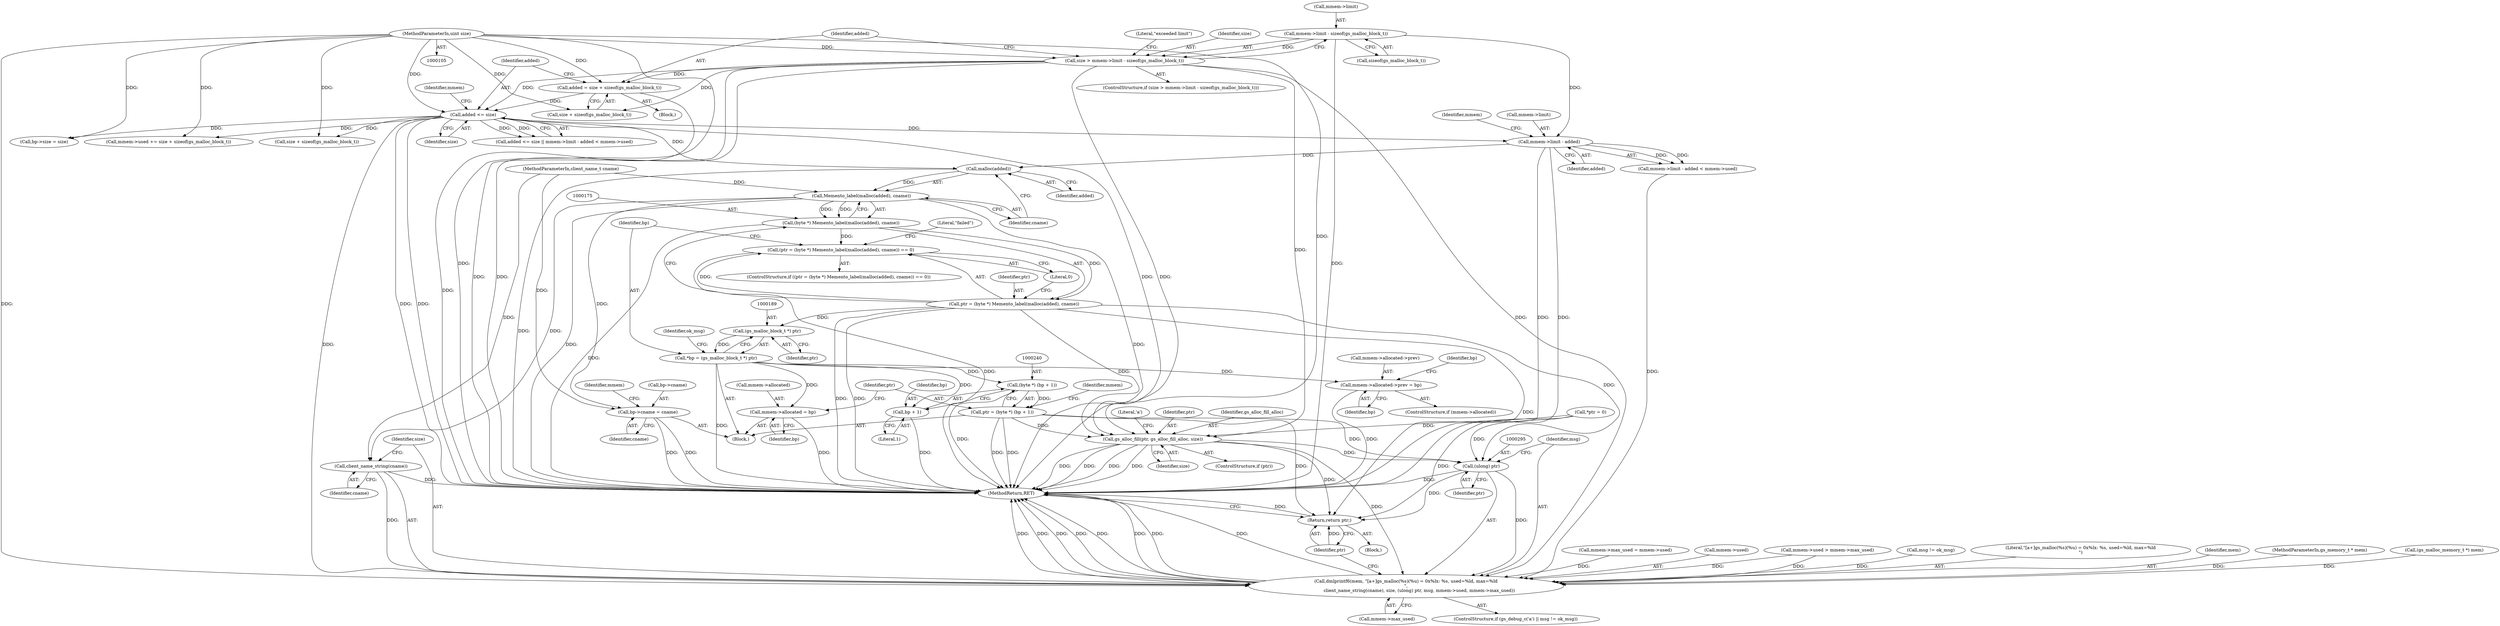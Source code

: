 digraph "0_moodle_0c0b0859ae1aba64861599f0e7f74f143f305932@API" {
"1000177" [label="(Call,malloc(added))"];
"1000155" [label="(Call,added <= size)"];
"1000147" [label="(Call,added = size + sizeof(gs_malloc_block_t))"];
"1000133" [label="(Call,size > mmem->limit - sizeof(gs_malloc_block_t))"];
"1000107" [label="(MethodParameterIn,uint size)"];
"1000135" [label="(Call,mmem->limit - sizeof(gs_malloc_block_t))"];
"1000159" [label="(Call,mmem->limit - added)"];
"1000176" [label="(Call,Memento_label(malloc(added), cname))"];
"1000174" [label="(Call,(byte *) Memento_label(malloc(added), cname))"];
"1000171" [label="(Call,(ptr = (byte *) Memento_label(malloc(added), cname)) == 0)"];
"1000172" [label="(Call,ptr = (byte *) Memento_label(malloc(added), cname))"];
"1000188" [label="(Call,(gs_malloc_block_t *) ptr)"];
"1000186" [label="(Call,*bp = (gs_malloc_block_t *) ptr)"];
"1000197" [label="(Call,mmem->allocated->prev = bp)"];
"1000232" [label="(Call,mmem->allocated = bp)"];
"1000239" [label="(Call,(byte *) (bp + 1))"];
"1000237" [label="(Call,ptr = (byte *) (bp + 1))"];
"1000277" [label="(Call,gs_alloc_fill(ptr, gs_alloc_fill_alloc, size))"];
"1000288" [label="(Call,dmlprintf6(mem, \"[a+]gs_malloc(%s)(%u) = 0x%lx: %s, used=%ld, max=%ld\n\",\n                   client_name_string(cname), size, (ulong) ptr, msg, mmem->used, mmem->max_used))"];
"1000294" [label="(Call,(ulong) ptr)"];
"1000304" [label="(Return,return ptr;)"];
"1000241" [label="(Call,bp + 1)"];
"1000227" [label="(Call,bp->cname = cname)"];
"1000291" [label="(Call,client_name_string(cname))"];
"1000227" [label="(Call,bp->cname = cname)"];
"1000133" [label="(Call,size > mmem->limit - sizeof(gs_malloc_block_t))"];
"1000177" [label="(Call,malloc(added))"];
"1000241" [label="(Call,bp + 1)"];
"1000275" [label="(ControlStructure,if (ptr))"];
"1000279" [label="(Identifier,gs_alloc_fill_alloc)"];
"1000277" [label="(Call,gs_alloc_fill(ptr, gs_alloc_fill_alloc, size))"];
"1000134" [label="(Identifier,size)"];
"1000203" [label="(Identifier,bp)"];
"1000187" [label="(Identifier,bp)"];
"1000233" [label="(Call,mmem->allocated)"];
"1000301" [label="(Call,mmem->max_used)"];
"1000135" [label="(Call,mmem->limit - sizeof(gs_malloc_block_t))"];
"1000139" [label="(Call,sizeof(gs_malloc_block_t))"];
"1000260" [label="(Call,mmem->max_used = mmem->used)"];
"1000298" [label="(Call,mmem->used)"];
"1000180" [label="(Literal,0)"];
"1000297" [label="(Identifier,msg)"];
"1000109" [label="(Block,)"];
"1000132" [label="(ControlStructure,if (size > mmem->limit - sizeof(gs_malloc_block_t)))"];
"1000188" [label="(Call,(gs_malloc_block_t *) ptr)"];
"1000172" [label="(Call,ptr = (byte *) Memento_label(malloc(added), cname))"];
"1000246" [label="(Identifier,mmem)"];
"1000179" [label="(Identifier,cname)"];
"1000165" [label="(Identifier,mmem)"];
"1000173" [label="(Identifier,ptr)"];
"1000253" [label="(Call,mmem->used > mmem->max_used)"];
"1000159" [label="(Call,mmem->limit - added)"];
"1000198" [label="(Call,mmem->allocated->prev)"];
"1000157" [label="(Identifier,size)"];
"1000117" [label="(Call,*ptr = 0)"];
"1000107" [label="(MethodParameterIn,uint size)"];
"1000306" [label="(MethodReturn,RET)"];
"1000284" [label="(Literal,'a')"];
"1000242" [label="(Identifier,bp)"];
"1000148" [label="(Identifier,added)"];
"1000228" [label="(Call,bp->cname)"];
"1000232" [label="(Call,mmem->allocated = bp)"];
"1000154" [label="(Call,added <= size || mmem->limit - added < mmem->used)"];
"1000305" [label="(Identifier,ptr)"];
"1000216" [label="(Call,bp->size = size)"];
"1000143" [label="(Literal,\"exceeded limit\")"];
"1000190" [label="(Identifier,ptr)"];
"1000161" [label="(Identifier,mmem)"];
"1000285" [label="(Call,msg != ok_msg)"];
"1000291" [label="(Call,client_name_string(cname))"];
"1000186" [label="(Call,*bp = (gs_malloc_block_t *) ptr)"];
"1000184" [label="(Block,)"];
"1000155" [label="(Call,added <= size)"];
"1000292" [label="(Identifier,cname)"];
"1000234" [label="(Identifier,mmem)"];
"1000108" [label="(MethodParameterIn,client_name_t cname)"];
"1000197" [label="(Call,mmem->allocated->prev = bp)"];
"1000248" [label="(Call,size + sizeof(gs_malloc_block_t))"];
"1000244" [label="(Call,mmem->used += size + sizeof(gs_malloc_block_t))"];
"1000176" [label="(Call,Memento_label(malloc(added), cname))"];
"1000170" [label="(ControlStructure,if ((ptr = (byte *) Memento_label(malloc(added), cname)) == 0))"];
"1000290" [label="(Literal,\"[a+]gs_malloc(%s)(%u) = 0x%lx: %s, used=%ld, max=%ld\n\")"];
"1000158" [label="(Call,mmem->limit - added < mmem->used)"];
"1000149" [label="(Call,size + sizeof(gs_malloc_block_t))"];
"1000163" [label="(Identifier,added)"];
"1000238" [label="(Identifier,ptr)"];
"1000293" [label="(Identifier,size)"];
"1000304" [label="(Return,return ptr;)"];
"1000147" [label="(Call,added = size + sizeof(gs_malloc_block_t))"];
"1000193" [label="(ControlStructure,if (mmem->allocated))"];
"1000294" [label="(Call,(ulong) ptr)"];
"1000288" [label="(Call,dmlprintf6(mem, \"[a+]gs_malloc(%s)(%u) = 0x%lx: %s, used=%ld, max=%ld\n\",\n                   client_name_string(cname), size, (ulong) ptr, msg, mmem->used, mmem->max_used))"];
"1000192" [label="(Identifier,ok_msg)"];
"1000289" [label="(Identifier,mem)"];
"1000156" [label="(Identifier,added)"];
"1000239" [label="(Call,(byte *) (bp + 1))"];
"1000280" [label="(Identifier,size)"];
"1000296" [label="(Identifier,ptr)"];
"1000182" [label="(Literal,\"failed\")"];
"1000174" [label="(Call,(byte *) Memento_label(malloc(added), cname))"];
"1000145" [label="(Block,)"];
"1000171" [label="(Call,(ptr = (byte *) Memento_label(malloc(added), cname)) == 0)"];
"1000178" [label="(Identifier,added)"];
"1000281" [label="(ControlStructure,if (gs_debug_c('a') || msg != ok_msg))"];
"1000236" [label="(Identifier,bp)"];
"1000106" [label="(MethodParameterIn,gs_memory_t * mem)"];
"1000231" [label="(Identifier,cname)"];
"1000237" [label="(Call,ptr = (byte *) (bp + 1))"];
"1000206" [label="(Identifier,bp)"];
"1000113" [label="(Call,(gs_malloc_memory_t *) mem)"];
"1000243" [label="(Literal,1)"];
"1000278" [label="(Identifier,ptr)"];
"1000160" [label="(Call,mmem->limit)"];
"1000136" [label="(Call,mmem->limit)"];
"1000177" -> "1000176"  [label="AST: "];
"1000177" -> "1000178"  [label="CFG: "];
"1000178" -> "1000177"  [label="AST: "];
"1000179" -> "1000177"  [label="CFG: "];
"1000177" -> "1000306"  [label="DDG: "];
"1000177" -> "1000176"  [label="DDG: "];
"1000155" -> "1000177"  [label="DDG: "];
"1000159" -> "1000177"  [label="DDG: "];
"1000155" -> "1000154"  [label="AST: "];
"1000155" -> "1000157"  [label="CFG: "];
"1000156" -> "1000155"  [label="AST: "];
"1000157" -> "1000155"  [label="AST: "];
"1000161" -> "1000155"  [label="CFG: "];
"1000154" -> "1000155"  [label="CFG: "];
"1000155" -> "1000306"  [label="DDG: "];
"1000155" -> "1000306"  [label="DDG: "];
"1000155" -> "1000154"  [label="DDG: "];
"1000155" -> "1000154"  [label="DDG: "];
"1000147" -> "1000155"  [label="DDG: "];
"1000107" -> "1000155"  [label="DDG: "];
"1000133" -> "1000155"  [label="DDG: "];
"1000155" -> "1000159"  [label="DDG: "];
"1000155" -> "1000216"  [label="DDG: "];
"1000155" -> "1000244"  [label="DDG: "];
"1000155" -> "1000248"  [label="DDG: "];
"1000155" -> "1000277"  [label="DDG: "];
"1000155" -> "1000288"  [label="DDG: "];
"1000147" -> "1000145"  [label="AST: "];
"1000147" -> "1000149"  [label="CFG: "];
"1000148" -> "1000147"  [label="AST: "];
"1000149" -> "1000147"  [label="AST: "];
"1000156" -> "1000147"  [label="CFG: "];
"1000147" -> "1000306"  [label="DDG: "];
"1000133" -> "1000147"  [label="DDG: "];
"1000107" -> "1000147"  [label="DDG: "];
"1000133" -> "1000132"  [label="AST: "];
"1000133" -> "1000135"  [label="CFG: "];
"1000134" -> "1000133"  [label="AST: "];
"1000135" -> "1000133"  [label="AST: "];
"1000143" -> "1000133"  [label="CFG: "];
"1000148" -> "1000133"  [label="CFG: "];
"1000133" -> "1000306"  [label="DDG: "];
"1000133" -> "1000306"  [label="DDG: "];
"1000133" -> "1000306"  [label="DDG: "];
"1000107" -> "1000133"  [label="DDG: "];
"1000135" -> "1000133"  [label="DDG: "];
"1000133" -> "1000149"  [label="DDG: "];
"1000133" -> "1000277"  [label="DDG: "];
"1000133" -> "1000288"  [label="DDG: "];
"1000107" -> "1000105"  [label="AST: "];
"1000107" -> "1000306"  [label="DDG: "];
"1000107" -> "1000149"  [label="DDG: "];
"1000107" -> "1000216"  [label="DDG: "];
"1000107" -> "1000244"  [label="DDG: "];
"1000107" -> "1000248"  [label="DDG: "];
"1000107" -> "1000277"  [label="DDG: "];
"1000107" -> "1000288"  [label="DDG: "];
"1000135" -> "1000139"  [label="CFG: "];
"1000136" -> "1000135"  [label="AST: "];
"1000139" -> "1000135"  [label="AST: "];
"1000135" -> "1000306"  [label="DDG: "];
"1000135" -> "1000159"  [label="DDG: "];
"1000159" -> "1000158"  [label="AST: "];
"1000159" -> "1000163"  [label="CFG: "];
"1000160" -> "1000159"  [label="AST: "];
"1000163" -> "1000159"  [label="AST: "];
"1000165" -> "1000159"  [label="CFG: "];
"1000159" -> "1000306"  [label="DDG: "];
"1000159" -> "1000306"  [label="DDG: "];
"1000159" -> "1000158"  [label="DDG: "];
"1000159" -> "1000158"  [label="DDG: "];
"1000176" -> "1000174"  [label="AST: "];
"1000176" -> "1000179"  [label="CFG: "];
"1000179" -> "1000176"  [label="AST: "];
"1000174" -> "1000176"  [label="CFG: "];
"1000176" -> "1000306"  [label="DDG: "];
"1000176" -> "1000306"  [label="DDG: "];
"1000176" -> "1000174"  [label="DDG: "];
"1000176" -> "1000174"  [label="DDG: "];
"1000108" -> "1000176"  [label="DDG: "];
"1000176" -> "1000227"  [label="DDG: "];
"1000176" -> "1000291"  [label="DDG: "];
"1000174" -> "1000172"  [label="AST: "];
"1000175" -> "1000174"  [label="AST: "];
"1000172" -> "1000174"  [label="CFG: "];
"1000174" -> "1000306"  [label="DDG: "];
"1000174" -> "1000171"  [label="DDG: "];
"1000174" -> "1000172"  [label="DDG: "];
"1000171" -> "1000170"  [label="AST: "];
"1000171" -> "1000180"  [label="CFG: "];
"1000172" -> "1000171"  [label="AST: "];
"1000180" -> "1000171"  [label="AST: "];
"1000182" -> "1000171"  [label="CFG: "];
"1000187" -> "1000171"  [label="CFG: "];
"1000171" -> "1000306"  [label="DDG: "];
"1000172" -> "1000171"  [label="DDG: "];
"1000173" -> "1000172"  [label="AST: "];
"1000180" -> "1000172"  [label="CFG: "];
"1000172" -> "1000306"  [label="DDG: "];
"1000172" -> "1000306"  [label="DDG: "];
"1000172" -> "1000188"  [label="DDG: "];
"1000172" -> "1000277"  [label="DDG: "];
"1000172" -> "1000294"  [label="DDG: "];
"1000172" -> "1000304"  [label="DDG: "];
"1000188" -> "1000186"  [label="AST: "];
"1000188" -> "1000190"  [label="CFG: "];
"1000189" -> "1000188"  [label="AST: "];
"1000190" -> "1000188"  [label="AST: "];
"1000186" -> "1000188"  [label="CFG: "];
"1000188" -> "1000186"  [label="DDG: "];
"1000186" -> "1000184"  [label="AST: "];
"1000187" -> "1000186"  [label="AST: "];
"1000192" -> "1000186"  [label="CFG: "];
"1000186" -> "1000306"  [label="DDG: "];
"1000186" -> "1000197"  [label="DDG: "];
"1000186" -> "1000232"  [label="DDG: "];
"1000186" -> "1000239"  [label="DDG: "];
"1000186" -> "1000241"  [label="DDG: "];
"1000197" -> "1000193"  [label="AST: "];
"1000197" -> "1000203"  [label="CFG: "];
"1000198" -> "1000197"  [label="AST: "];
"1000203" -> "1000197"  [label="AST: "];
"1000206" -> "1000197"  [label="CFG: "];
"1000197" -> "1000306"  [label="DDG: "];
"1000232" -> "1000184"  [label="AST: "];
"1000232" -> "1000236"  [label="CFG: "];
"1000233" -> "1000232"  [label="AST: "];
"1000236" -> "1000232"  [label="AST: "];
"1000238" -> "1000232"  [label="CFG: "];
"1000232" -> "1000306"  [label="DDG: "];
"1000239" -> "1000237"  [label="AST: "];
"1000239" -> "1000241"  [label="CFG: "];
"1000240" -> "1000239"  [label="AST: "];
"1000241" -> "1000239"  [label="AST: "];
"1000237" -> "1000239"  [label="CFG: "];
"1000239" -> "1000306"  [label="DDG: "];
"1000239" -> "1000237"  [label="DDG: "];
"1000237" -> "1000184"  [label="AST: "];
"1000238" -> "1000237"  [label="AST: "];
"1000246" -> "1000237"  [label="CFG: "];
"1000237" -> "1000306"  [label="DDG: "];
"1000237" -> "1000306"  [label="DDG: "];
"1000237" -> "1000277"  [label="DDG: "];
"1000237" -> "1000294"  [label="DDG: "];
"1000237" -> "1000304"  [label="DDG: "];
"1000277" -> "1000275"  [label="AST: "];
"1000277" -> "1000280"  [label="CFG: "];
"1000278" -> "1000277"  [label="AST: "];
"1000279" -> "1000277"  [label="AST: "];
"1000280" -> "1000277"  [label="AST: "];
"1000284" -> "1000277"  [label="CFG: "];
"1000277" -> "1000306"  [label="DDG: "];
"1000277" -> "1000306"  [label="DDG: "];
"1000277" -> "1000306"  [label="DDG: "];
"1000277" -> "1000306"  [label="DDG: "];
"1000117" -> "1000277"  [label="DDG: "];
"1000277" -> "1000288"  [label="DDG: "];
"1000277" -> "1000294"  [label="DDG: "];
"1000277" -> "1000304"  [label="DDG: "];
"1000288" -> "1000281"  [label="AST: "];
"1000288" -> "1000301"  [label="CFG: "];
"1000289" -> "1000288"  [label="AST: "];
"1000290" -> "1000288"  [label="AST: "];
"1000291" -> "1000288"  [label="AST: "];
"1000293" -> "1000288"  [label="AST: "];
"1000294" -> "1000288"  [label="AST: "];
"1000297" -> "1000288"  [label="AST: "];
"1000298" -> "1000288"  [label="AST: "];
"1000301" -> "1000288"  [label="AST: "];
"1000305" -> "1000288"  [label="CFG: "];
"1000288" -> "1000306"  [label="DDG: "];
"1000288" -> "1000306"  [label="DDG: "];
"1000288" -> "1000306"  [label="DDG: "];
"1000288" -> "1000306"  [label="DDG: "];
"1000288" -> "1000306"  [label="DDG: "];
"1000288" -> "1000306"  [label="DDG: "];
"1000288" -> "1000306"  [label="DDG: "];
"1000288" -> "1000306"  [label="DDG: "];
"1000113" -> "1000288"  [label="DDG: "];
"1000106" -> "1000288"  [label="DDG: "];
"1000291" -> "1000288"  [label="DDG: "];
"1000294" -> "1000288"  [label="DDG: "];
"1000285" -> "1000288"  [label="DDG: "];
"1000158" -> "1000288"  [label="DDG: "];
"1000253" -> "1000288"  [label="DDG: "];
"1000253" -> "1000288"  [label="DDG: "];
"1000260" -> "1000288"  [label="DDG: "];
"1000294" -> "1000296"  [label="CFG: "];
"1000295" -> "1000294"  [label="AST: "];
"1000296" -> "1000294"  [label="AST: "];
"1000297" -> "1000294"  [label="CFG: "];
"1000294" -> "1000306"  [label="DDG: "];
"1000117" -> "1000294"  [label="DDG: "];
"1000294" -> "1000304"  [label="DDG: "];
"1000304" -> "1000109"  [label="AST: "];
"1000304" -> "1000305"  [label="CFG: "];
"1000305" -> "1000304"  [label="AST: "];
"1000306" -> "1000304"  [label="CFG: "];
"1000304" -> "1000306"  [label="DDG: "];
"1000305" -> "1000304"  [label="DDG: "];
"1000117" -> "1000304"  [label="DDG: "];
"1000241" -> "1000243"  [label="CFG: "];
"1000242" -> "1000241"  [label="AST: "];
"1000243" -> "1000241"  [label="AST: "];
"1000241" -> "1000306"  [label="DDG: "];
"1000227" -> "1000184"  [label="AST: "];
"1000227" -> "1000231"  [label="CFG: "];
"1000228" -> "1000227"  [label="AST: "];
"1000231" -> "1000227"  [label="AST: "];
"1000234" -> "1000227"  [label="CFG: "];
"1000227" -> "1000306"  [label="DDG: "];
"1000227" -> "1000306"  [label="DDG: "];
"1000108" -> "1000227"  [label="DDG: "];
"1000291" -> "1000292"  [label="CFG: "];
"1000292" -> "1000291"  [label="AST: "];
"1000293" -> "1000291"  [label="CFG: "];
"1000291" -> "1000306"  [label="DDG: "];
"1000108" -> "1000291"  [label="DDG: "];
}
